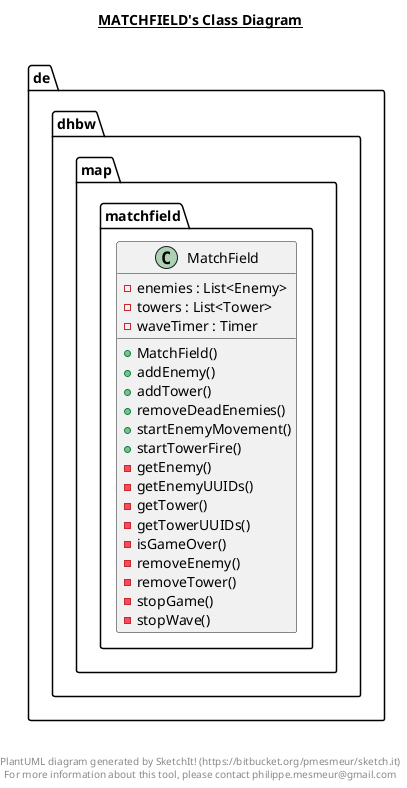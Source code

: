 @startuml

title __MATCHFIELD's Class Diagram__\n

  namespace de.dhbw {
    namespace map.matchfield {
      class de.dhbw.map.matchfield.MatchField {
          - enemies : List<Enemy>
          - towers : List<Tower>
          - waveTimer : Timer
          + MatchField()
          + addEnemy()
          + addTower()
          + removeDeadEnemies()
          + startEnemyMovement()
          + startTowerFire()
          - getEnemy()
          - getEnemyUUIDs()
          - getTower()
          - getTowerUUIDs()
          - isGameOver()
          - removeEnemy()
          - removeTower()
          - stopGame()
          - stopWave()
      }
    }
  }
  



right footer


PlantUML diagram generated by SketchIt! (https://bitbucket.org/pmesmeur/sketch.it)
For more information about this tool, please contact philippe.mesmeur@gmail.com
endfooter

@enduml
